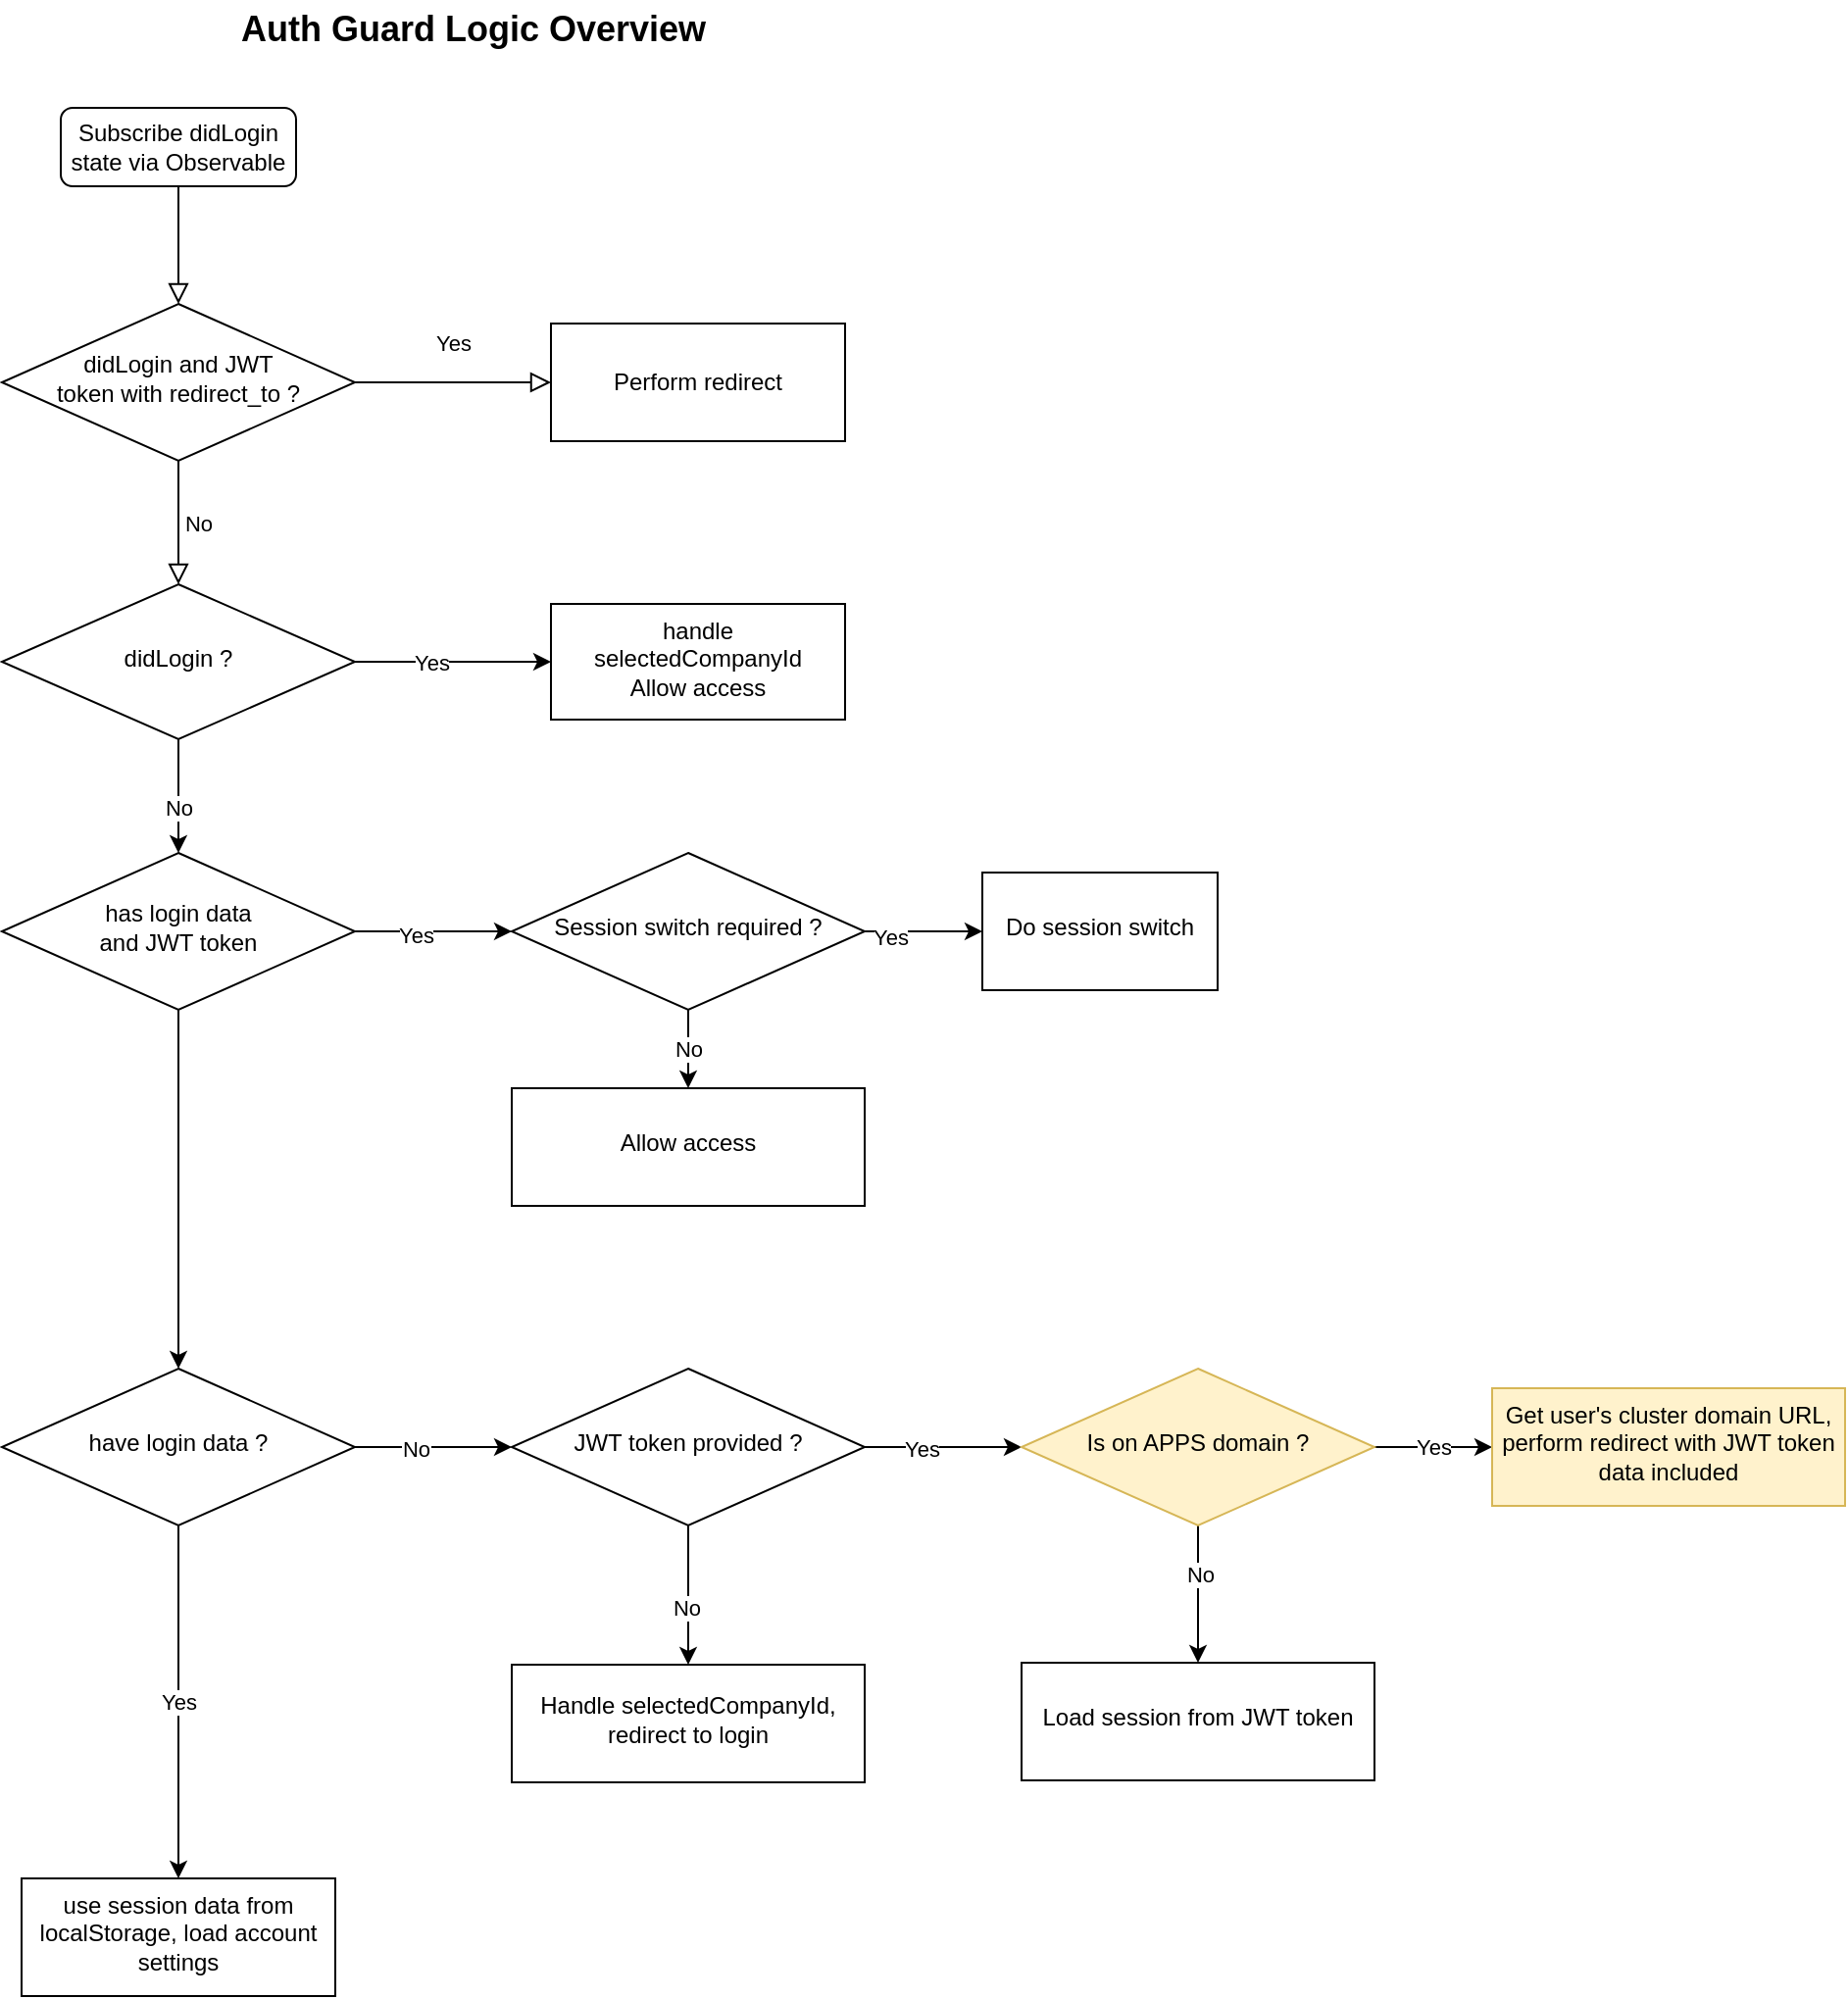 <mxfile version="14.2.4" type="github">
  <diagram id="C5RBs43oDa-KdzZeNtuy" name="Page-1">
    <mxGraphModel dx="1337" dy="529" grid="1" gridSize="10" guides="1" tooltips="1" connect="1" arrows="1" fold="1" page="1" pageScale="1" pageWidth="827" pageHeight="1169" math="0" shadow="0">
      <root>
        <mxCell id="WIyWlLk6GJQsqaUBKTNV-0" />
        <mxCell id="WIyWlLk6GJQsqaUBKTNV-1" parent="WIyWlLk6GJQsqaUBKTNV-0" />
        <mxCell id="WIyWlLk6GJQsqaUBKTNV-2" value="" style="rounded=0;html=1;jettySize=auto;orthogonalLoop=1;fontSize=11;endArrow=block;endFill=0;endSize=8;strokeWidth=1;shadow=0;labelBackgroundColor=none;edgeStyle=orthogonalEdgeStyle;" parent="WIyWlLk6GJQsqaUBKTNV-1" source="WIyWlLk6GJQsqaUBKTNV-3" target="WIyWlLk6GJQsqaUBKTNV-6" edge="1">
          <mxGeometry relative="1" as="geometry" />
        </mxCell>
        <mxCell id="WIyWlLk6GJQsqaUBKTNV-3" value="Subscribe didLogin state via Observable" style="rounded=1;whiteSpace=wrap;html=1;fontSize=12;glass=0;strokeWidth=1;shadow=0;" parent="WIyWlLk6GJQsqaUBKTNV-1" vertex="1">
          <mxGeometry x="200" y="70" width="120" height="40" as="geometry" />
        </mxCell>
        <mxCell id="WIyWlLk6GJQsqaUBKTNV-4" value="Yes" style="rounded=0;html=1;jettySize=auto;orthogonalLoop=1;fontSize=11;endArrow=block;endFill=0;endSize=8;strokeWidth=1;shadow=0;labelBackgroundColor=none;edgeStyle=orthogonalEdgeStyle;" parent="WIyWlLk6GJQsqaUBKTNV-1" source="WIyWlLk6GJQsqaUBKTNV-6" target="O359kgjVD8V8Ssr4h9Wz-1" edge="1">
          <mxGeometry y="20" relative="1" as="geometry">
            <mxPoint as="offset" />
            <mxPoint x="420" y="210" as="targetPoint" />
          </mxGeometry>
        </mxCell>
        <mxCell id="WIyWlLk6GJQsqaUBKTNV-5" value="No" style="edgeStyle=orthogonalEdgeStyle;rounded=0;html=1;jettySize=auto;orthogonalLoop=1;fontSize=11;endArrow=block;endFill=0;endSize=8;strokeWidth=1;shadow=0;labelBackgroundColor=none;entryX=0.5;entryY=0;entryDx=0;entryDy=0;" parent="WIyWlLk6GJQsqaUBKTNV-1" source="WIyWlLk6GJQsqaUBKTNV-6" target="O359kgjVD8V8Ssr4h9Wz-0" edge="1">
          <mxGeometry y="10" relative="1" as="geometry">
            <mxPoint as="offset" />
            <mxPoint x="260" y="350" as="targetPoint" />
          </mxGeometry>
        </mxCell>
        <mxCell id="WIyWlLk6GJQsqaUBKTNV-6" value="&lt;div&gt;didLogin and JWT&lt;/div&gt;&lt;div&gt;token with redirect_to ?&lt;/div&gt;" style="rhombus;whiteSpace=wrap;html=1;shadow=0;fontFamily=Helvetica;fontSize=12;align=center;strokeWidth=1;spacing=6;spacingTop=-4;" parent="WIyWlLk6GJQsqaUBKTNV-1" vertex="1">
          <mxGeometry x="170" y="170" width="180" height="80" as="geometry" />
        </mxCell>
        <mxCell id="O359kgjVD8V8Ssr4h9Wz-5" value="" style="edgeStyle=orthogonalEdgeStyle;rounded=0;orthogonalLoop=1;jettySize=auto;html=1;" edge="1" parent="WIyWlLk6GJQsqaUBKTNV-1" source="O359kgjVD8V8Ssr4h9Wz-0" target="O359kgjVD8V8Ssr4h9Wz-4">
          <mxGeometry relative="1" as="geometry" />
        </mxCell>
        <mxCell id="O359kgjVD8V8Ssr4h9Wz-6" value="Yes" style="edgeLabel;html=1;align=center;verticalAlign=middle;resizable=0;points=[];" vertex="1" connectable="0" parent="O359kgjVD8V8Ssr4h9Wz-5">
          <mxGeometry x="-0.231" relative="1" as="geometry">
            <mxPoint as="offset" />
          </mxGeometry>
        </mxCell>
        <mxCell id="O359kgjVD8V8Ssr4h9Wz-8" value="" style="edgeStyle=orthogonalEdgeStyle;rounded=0;orthogonalLoop=1;jettySize=auto;html=1;" edge="1" parent="WIyWlLk6GJQsqaUBKTNV-1" source="O359kgjVD8V8Ssr4h9Wz-0" target="O359kgjVD8V8Ssr4h9Wz-7">
          <mxGeometry relative="1" as="geometry" />
        </mxCell>
        <mxCell id="O359kgjVD8V8Ssr4h9Wz-9" value="No" style="edgeLabel;html=1;align=center;verticalAlign=middle;resizable=0;points=[];" vertex="1" connectable="0" parent="O359kgjVD8V8Ssr4h9Wz-8">
          <mxGeometry x="0.192" relative="1" as="geometry">
            <mxPoint as="offset" />
          </mxGeometry>
        </mxCell>
        <mxCell id="O359kgjVD8V8Ssr4h9Wz-0" value="didLogin ?" style="rhombus;whiteSpace=wrap;html=1;shadow=0;fontFamily=Helvetica;fontSize=12;align=center;strokeWidth=1;spacing=6;spacingTop=-4;" vertex="1" parent="WIyWlLk6GJQsqaUBKTNV-1">
          <mxGeometry x="170" y="313" width="180" height="79" as="geometry" />
        </mxCell>
        <mxCell id="O359kgjVD8V8Ssr4h9Wz-1" value="Perform redirect" style="rounded=0;whiteSpace=wrap;html=1;" vertex="1" parent="WIyWlLk6GJQsqaUBKTNV-1">
          <mxGeometry x="450" y="180" width="150" height="60" as="geometry" />
        </mxCell>
        <mxCell id="O359kgjVD8V8Ssr4h9Wz-4" value="&lt;div&gt;handle selectedCompanyId&lt;/div&gt;&lt;div&gt;Allow access&lt;br&gt;&lt;/div&gt;" style="whiteSpace=wrap;html=1;shadow=0;strokeWidth=1;spacing=6;spacingTop=-4;" vertex="1" parent="WIyWlLk6GJQsqaUBKTNV-1">
          <mxGeometry x="450" y="323" width="150" height="59" as="geometry" />
        </mxCell>
        <mxCell id="O359kgjVD8V8Ssr4h9Wz-13" value="" style="edgeStyle=orthogonalEdgeStyle;rounded=0;orthogonalLoop=1;jettySize=auto;html=1;" edge="1" parent="WIyWlLk6GJQsqaUBKTNV-1" source="O359kgjVD8V8Ssr4h9Wz-7" target="O359kgjVD8V8Ssr4h9Wz-12">
          <mxGeometry relative="1" as="geometry" />
        </mxCell>
        <mxCell id="O359kgjVD8V8Ssr4h9Wz-15" value="" style="edgeStyle=orthogonalEdgeStyle;rounded=0;orthogonalLoop=1;jettySize=auto;html=1;entryX=0;entryY=0.5;entryDx=0;entryDy=0;" edge="1" parent="WIyWlLk6GJQsqaUBKTNV-1" source="O359kgjVD8V8Ssr4h9Wz-7" target="O359kgjVD8V8Ssr4h9Wz-22">
          <mxGeometry relative="1" as="geometry">
            <mxPoint x="430" y="490" as="targetPoint" />
          </mxGeometry>
        </mxCell>
        <mxCell id="O359kgjVD8V8Ssr4h9Wz-21" value="Yes" style="edgeLabel;html=1;align=center;verticalAlign=middle;resizable=0;points=[];" vertex="1" connectable="0" parent="O359kgjVD8V8Ssr4h9Wz-15">
          <mxGeometry x="-0.233" y="-2" relative="1" as="geometry">
            <mxPoint as="offset" />
          </mxGeometry>
        </mxCell>
        <mxCell id="O359kgjVD8V8Ssr4h9Wz-7" value="&lt;div&gt;has login data&lt;/div&gt;&lt;div&gt;and JWT token&lt;/div&gt;" style="rhombus;whiteSpace=wrap;html=1;shadow=0;fontFamily=Helvetica;fontSize=12;align=center;strokeWidth=1;spacing=6;spacingTop=-4;" vertex="1" parent="WIyWlLk6GJQsqaUBKTNV-1">
          <mxGeometry x="170" y="450" width="180" height="80" as="geometry" />
        </mxCell>
        <mxCell id="O359kgjVD8V8Ssr4h9Wz-30" value="" style="edgeStyle=orthogonalEdgeStyle;rounded=0;orthogonalLoop=1;jettySize=auto;html=1;" edge="1" parent="WIyWlLk6GJQsqaUBKTNV-1" source="O359kgjVD8V8Ssr4h9Wz-12" target="O359kgjVD8V8Ssr4h9Wz-29">
          <mxGeometry relative="1" as="geometry" />
        </mxCell>
        <mxCell id="O359kgjVD8V8Ssr4h9Wz-31" value="No" style="edgeLabel;html=1;align=center;verticalAlign=middle;resizable=0;points=[];" vertex="1" connectable="0" parent="O359kgjVD8V8Ssr4h9Wz-30">
          <mxGeometry x="-0.225" y="-1" relative="1" as="geometry">
            <mxPoint as="offset" />
          </mxGeometry>
        </mxCell>
        <mxCell id="O359kgjVD8V8Ssr4h9Wz-45" value="Yes" style="edgeStyle=orthogonalEdgeStyle;rounded=0;orthogonalLoop=1;jettySize=auto;html=1;" edge="1" parent="WIyWlLk6GJQsqaUBKTNV-1" source="O359kgjVD8V8Ssr4h9Wz-12" target="O359kgjVD8V8Ssr4h9Wz-44">
          <mxGeometry relative="1" as="geometry" />
        </mxCell>
        <mxCell id="O359kgjVD8V8Ssr4h9Wz-12" value="have login data ?" style="rhombus;whiteSpace=wrap;html=1;shadow=0;fontFamily=Helvetica;fontSize=12;align=center;strokeWidth=1;spacing=6;spacingTop=-4;" vertex="1" parent="WIyWlLk6GJQsqaUBKTNV-1">
          <mxGeometry x="170" y="713" width="180" height="80" as="geometry" />
        </mxCell>
        <mxCell id="O359kgjVD8V8Ssr4h9Wz-19" value="No" style="edgeStyle=orthogonalEdgeStyle;rounded=0;orthogonalLoop=1;jettySize=auto;html=1;" edge="1" parent="WIyWlLk6GJQsqaUBKTNV-1" target="O359kgjVD8V8Ssr4h9Wz-18">
          <mxGeometry relative="1" as="geometry">
            <mxPoint x="520" y="530" as="sourcePoint" />
            <Array as="points">
              <mxPoint x="520" y="570" />
            </Array>
          </mxGeometry>
        </mxCell>
        <mxCell id="O359kgjVD8V8Ssr4h9Wz-18" value="Allow access" style="whiteSpace=wrap;html=1;shadow=0;strokeWidth=1;spacing=6;spacingTop=-4;" vertex="1" parent="WIyWlLk6GJQsqaUBKTNV-1">
          <mxGeometry x="430" y="570" width="180" height="60" as="geometry" />
        </mxCell>
        <mxCell id="O359kgjVD8V8Ssr4h9Wz-27" value="" style="edgeStyle=orthogonalEdgeStyle;rounded=0;orthogonalLoop=1;jettySize=auto;html=1;" edge="1" parent="WIyWlLk6GJQsqaUBKTNV-1" source="O359kgjVD8V8Ssr4h9Wz-22" target="O359kgjVD8V8Ssr4h9Wz-26">
          <mxGeometry relative="1" as="geometry" />
        </mxCell>
        <mxCell id="O359kgjVD8V8Ssr4h9Wz-28" value="Yes" style="edgeLabel;html=1;align=center;verticalAlign=middle;resizable=0;points=[];" vertex="1" connectable="0" parent="O359kgjVD8V8Ssr4h9Wz-27">
          <mxGeometry x="-0.576" y="-3" relative="1" as="geometry">
            <mxPoint as="offset" />
          </mxGeometry>
        </mxCell>
        <mxCell id="O359kgjVD8V8Ssr4h9Wz-22" value="Session switch required ?" style="rhombus;whiteSpace=wrap;html=1;shadow=0;fontFamily=Helvetica;fontSize=12;align=center;strokeWidth=1;spacing=6;spacingTop=-4;" vertex="1" parent="WIyWlLk6GJQsqaUBKTNV-1">
          <mxGeometry x="430" y="450" width="180" height="80" as="geometry" />
        </mxCell>
        <mxCell id="O359kgjVD8V8Ssr4h9Wz-26" value="Do session switch" style="whiteSpace=wrap;html=1;shadow=0;strokeWidth=1;spacing=6;spacingTop=-4;" vertex="1" parent="WIyWlLk6GJQsqaUBKTNV-1">
          <mxGeometry x="670" y="460" width="120" height="60" as="geometry" />
        </mxCell>
        <mxCell id="O359kgjVD8V8Ssr4h9Wz-33" value="" style="edgeStyle=orthogonalEdgeStyle;rounded=0;orthogonalLoop=1;jettySize=auto;html=1;" edge="1" parent="WIyWlLk6GJQsqaUBKTNV-1" source="O359kgjVD8V8Ssr4h9Wz-29" target="O359kgjVD8V8Ssr4h9Wz-32">
          <mxGeometry relative="1" as="geometry" />
        </mxCell>
        <mxCell id="O359kgjVD8V8Ssr4h9Wz-34" value="No" style="edgeLabel;html=1;align=center;verticalAlign=middle;resizable=0;points=[];" vertex="1" connectable="0" parent="O359kgjVD8V8Ssr4h9Wz-33">
          <mxGeometry x="0.185" y="-1" relative="1" as="geometry">
            <mxPoint as="offset" />
          </mxGeometry>
        </mxCell>
        <mxCell id="O359kgjVD8V8Ssr4h9Wz-37" value="" style="edgeStyle=orthogonalEdgeStyle;rounded=0;orthogonalLoop=1;jettySize=auto;html=1;" edge="1" parent="WIyWlLk6GJQsqaUBKTNV-1" source="O359kgjVD8V8Ssr4h9Wz-29" target="O359kgjVD8V8Ssr4h9Wz-36">
          <mxGeometry relative="1" as="geometry" />
        </mxCell>
        <mxCell id="O359kgjVD8V8Ssr4h9Wz-38" value="Yes" style="edgeLabel;html=1;align=center;verticalAlign=middle;resizable=0;points=[];" vertex="1" connectable="0" parent="O359kgjVD8V8Ssr4h9Wz-37">
          <mxGeometry x="-0.275" y="-1" relative="1" as="geometry">
            <mxPoint as="offset" />
          </mxGeometry>
        </mxCell>
        <mxCell id="O359kgjVD8V8Ssr4h9Wz-29" value="JWT token provided ?" style="rhombus;whiteSpace=wrap;html=1;shadow=0;fontFamily=Helvetica;fontSize=12;align=center;strokeWidth=1;spacing=6;spacingTop=-4;" vertex="1" parent="WIyWlLk6GJQsqaUBKTNV-1">
          <mxGeometry x="430" y="713" width="180" height="80" as="geometry" />
        </mxCell>
        <mxCell id="O359kgjVD8V8Ssr4h9Wz-32" value="&lt;div&gt;Handle selectedCompanyId,&lt;/div&gt;&lt;div&gt;redirect to login&lt;br&gt;&lt;/div&gt;" style="whiteSpace=wrap;html=1;shadow=0;strokeWidth=1;spacing=6;spacingTop=-4;" vertex="1" parent="WIyWlLk6GJQsqaUBKTNV-1">
          <mxGeometry x="430" y="864" width="180" height="60" as="geometry" />
        </mxCell>
        <mxCell id="O359kgjVD8V8Ssr4h9Wz-40" value="" style="edgeStyle=orthogonalEdgeStyle;rounded=0;orthogonalLoop=1;jettySize=auto;html=1;" edge="1" parent="WIyWlLk6GJQsqaUBKTNV-1" source="O359kgjVD8V8Ssr4h9Wz-36" target="O359kgjVD8V8Ssr4h9Wz-39">
          <mxGeometry relative="1" as="geometry" />
        </mxCell>
        <mxCell id="O359kgjVD8V8Ssr4h9Wz-41" value="No" style="edgeLabel;html=1;align=center;verticalAlign=middle;resizable=0;points=[];" vertex="1" connectable="0" parent="O359kgjVD8V8Ssr4h9Wz-40">
          <mxGeometry x="-0.295" y="1" relative="1" as="geometry">
            <mxPoint as="offset" />
          </mxGeometry>
        </mxCell>
        <mxCell id="O359kgjVD8V8Ssr4h9Wz-43" value="Yes" style="edgeStyle=orthogonalEdgeStyle;rounded=0;orthogonalLoop=1;jettySize=auto;html=1;" edge="1" parent="WIyWlLk6GJQsqaUBKTNV-1" source="O359kgjVD8V8Ssr4h9Wz-36" target="O359kgjVD8V8Ssr4h9Wz-42">
          <mxGeometry relative="1" as="geometry" />
        </mxCell>
        <mxCell id="O359kgjVD8V8Ssr4h9Wz-36" value="Is on APPS domain ?" style="rhombus;whiteSpace=wrap;html=1;shadow=0;fontFamily=Helvetica;fontSize=12;align=center;strokeWidth=1;spacing=6;spacingTop=-4;fillColor=#fff2cc;strokeColor=#d6b656;" vertex="1" parent="WIyWlLk6GJQsqaUBKTNV-1">
          <mxGeometry x="690" y="713" width="180" height="80" as="geometry" />
        </mxCell>
        <mxCell id="O359kgjVD8V8Ssr4h9Wz-39" value="Load session from JWT token" style="whiteSpace=wrap;html=1;shadow=0;strokeWidth=1;spacing=6;spacingTop=-4;" vertex="1" parent="WIyWlLk6GJQsqaUBKTNV-1">
          <mxGeometry x="690" y="863" width="180" height="60" as="geometry" />
        </mxCell>
        <mxCell id="O359kgjVD8V8Ssr4h9Wz-42" value="&lt;div&gt;Get user&#39;s cluster domain URL,&lt;/div&gt;&lt;div&gt;perform redirect with JWT token data included&lt;br&gt;&lt;/div&gt;" style="whiteSpace=wrap;html=1;shadow=0;strokeWidth=1;spacing=6;spacingTop=-4;fillColor=#fff2cc;strokeColor=#d6b656;" vertex="1" parent="WIyWlLk6GJQsqaUBKTNV-1">
          <mxGeometry x="930" y="723" width="180" height="60" as="geometry" />
        </mxCell>
        <mxCell id="O359kgjVD8V8Ssr4h9Wz-44" value="use session data from localStorage, load account settings" style="whiteSpace=wrap;html=1;shadow=0;strokeWidth=1;spacing=6;spacingTop=-4;" vertex="1" parent="WIyWlLk6GJQsqaUBKTNV-1">
          <mxGeometry x="180" y="973" width="160" height="60" as="geometry" />
        </mxCell>
        <mxCell id="O359kgjVD8V8Ssr4h9Wz-46" value="Auth Guard Logic Overview" style="text;html=1;align=center;verticalAlign=middle;resizable=0;points=[];autosize=1;fontSize=18;fontStyle=1" vertex="1" parent="WIyWlLk6GJQsqaUBKTNV-1">
          <mxGeometry x="285" y="15" width="250" height="30" as="geometry" />
        </mxCell>
      </root>
    </mxGraphModel>
  </diagram>
</mxfile>
